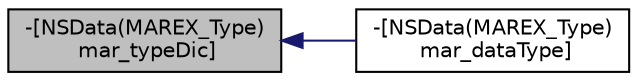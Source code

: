 digraph "-[NSData(MAREX_Type) mar_typeDic]"
{
  edge [fontname="Helvetica",fontsize="10",labelfontname="Helvetica",labelfontsize="10"];
  node [fontname="Helvetica",fontsize="10",shape=record];
  rankdir="LR";
  Node10 [label="-[NSData(MAREX_Type)\l mar_typeDic]",height=0.2,width=0.4,color="black", fillcolor="grey75", style="filled", fontcolor="black"];
  Node10 -> Node11 [dir="back",color="midnightblue",fontsize="10",style="solid",fontname="Helvetica"];
  Node11 [label="-[NSData(MAREX_Type)\l mar_dataType]",height=0.2,width=0.4,color="black", fillcolor="white", style="filled",URL="$category_n_s_data_07_m_a_r_e_x___type_08.html#a11922531b318f260e1d02e72572df244"];
}
